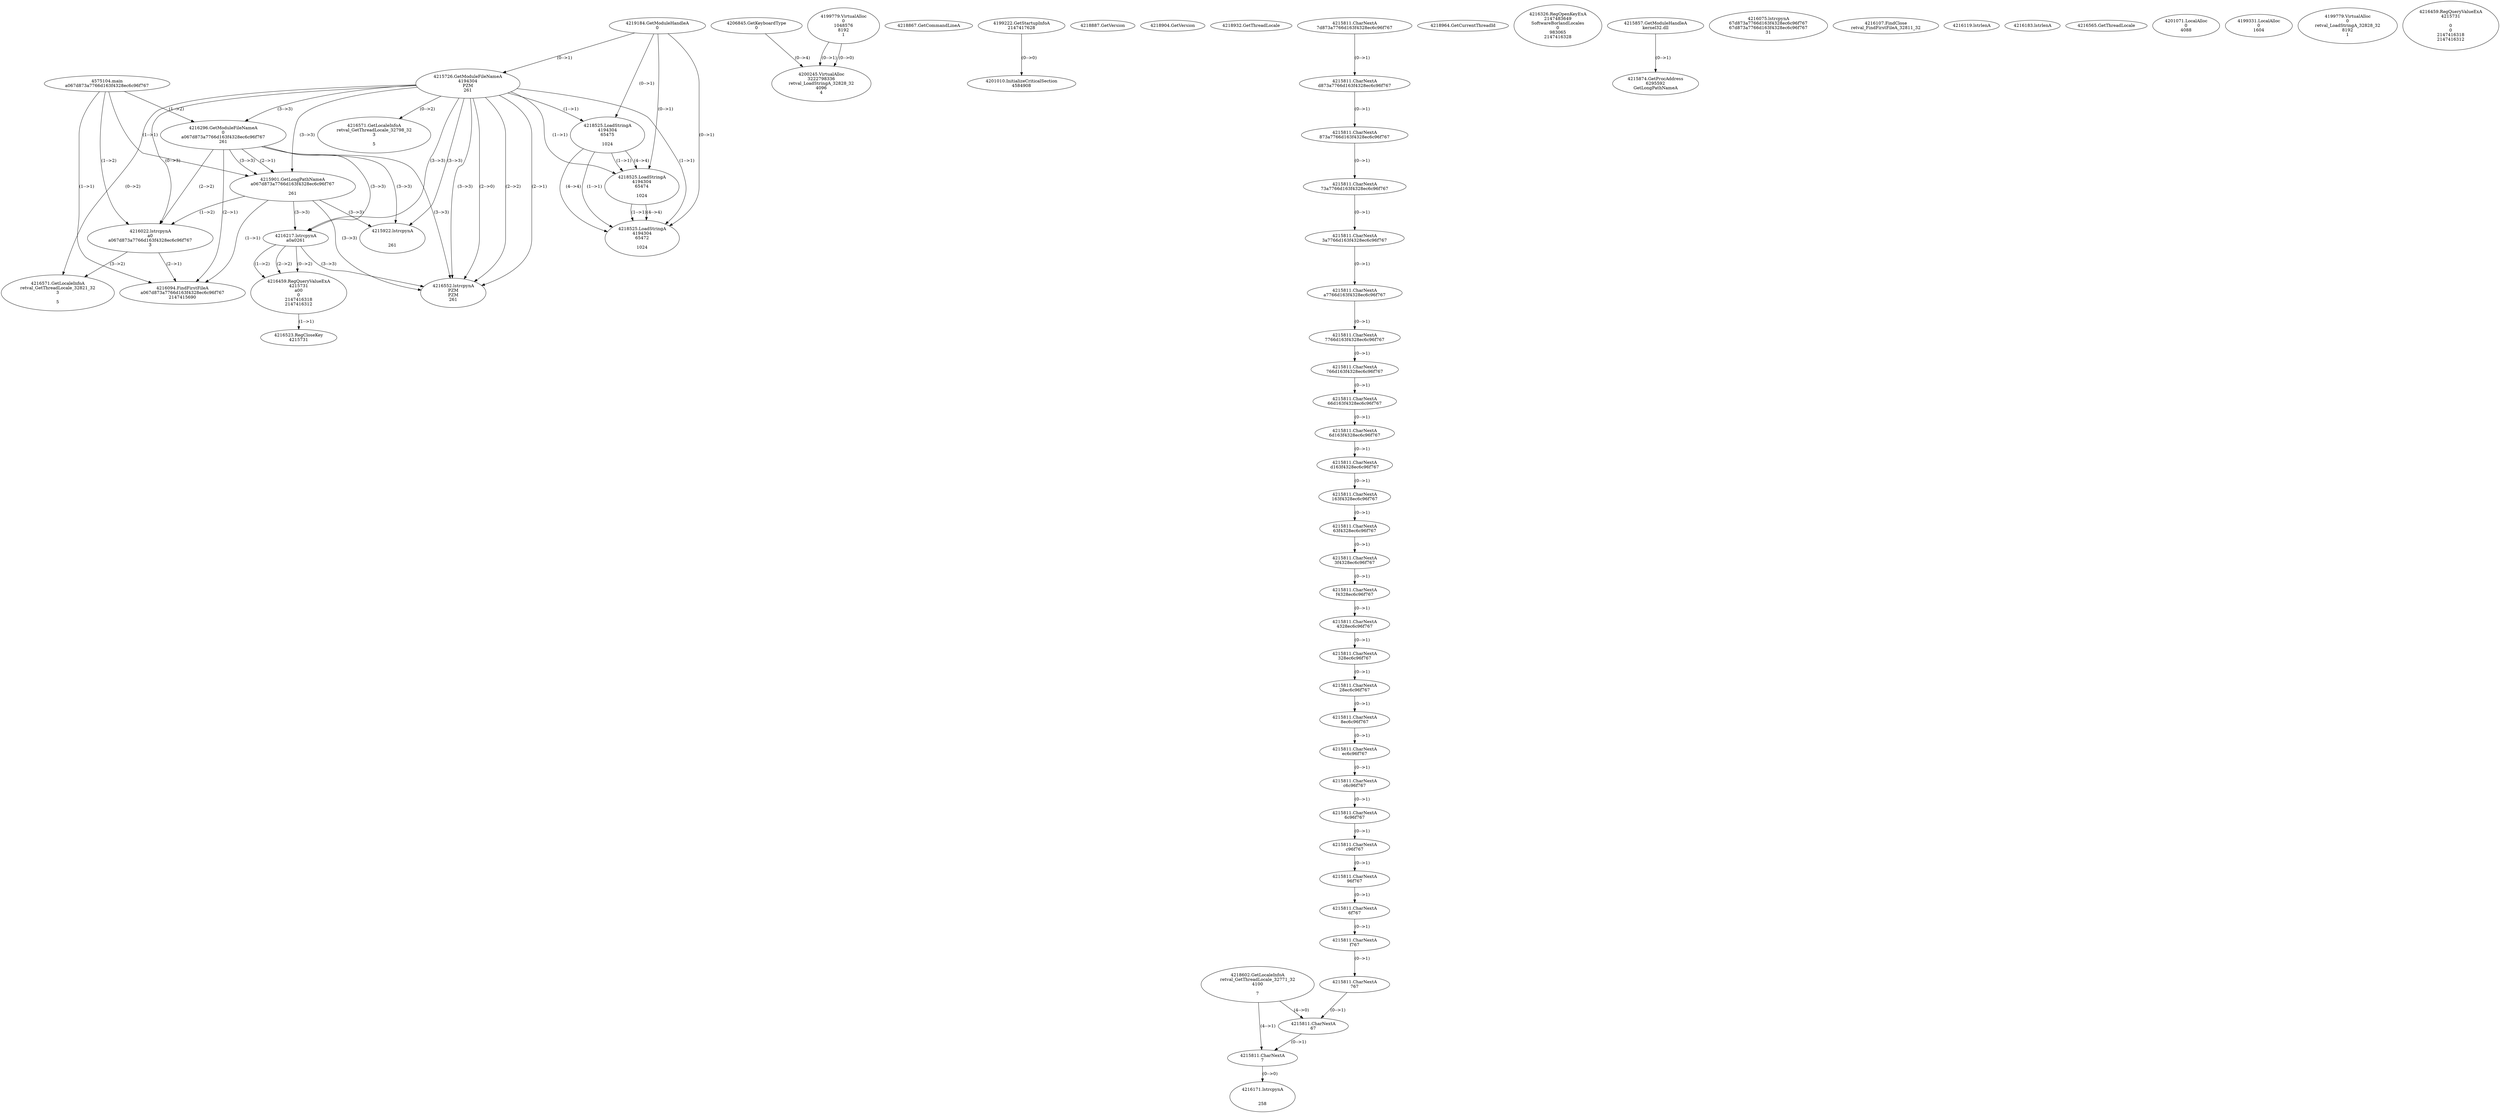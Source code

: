 // Global SCDG with merge call
digraph {
	0 [label="4575104.main
a067d873a7766d163f4328ec6c96f767"]
	1 [label="4219184.GetModuleHandleA
0"]
	2 [label="4206845.GetKeyboardType
0"]
	3 [label="4218867.GetCommandLineA
"]
	4 [label="4199222.GetStartupInfoA
2147417628"]
	5 [label="4218887.GetVersion
"]
	6 [label="4218904.GetVersion
"]
	7 [label="4218932.GetThreadLocale
"]
	8 [label="4218602.GetLocaleInfoA
retval_GetThreadLocale_32771_32
4100

7"]
	9 [label="4218964.GetCurrentThreadId
"]
	10 [label="4215726.GetModuleFileNameA
4194304
PZM
261"]
	1 -> 10 [label="(0-->1)"]
	11 [label="4216296.GetModuleFileNameA
0
a067d873a7766d163f4328ec6c96f767
261"]
	0 -> 11 [label="(1-->2)"]
	10 -> 11 [label="(3-->3)"]
	12 [label="4216326.RegOpenKeyExA
2147483649
Software\Borland\Locales
0
983065
2147416328"]
	13 [label="4215857.GetModuleHandleA
kernel32.dll"]
	14 [label="4215874.GetProcAddress
6295592
GetLongPathNameA"]
	13 -> 14 [label="(0-->1)"]
	15 [label="4215901.GetLongPathNameA
a067d873a7766d163f4328ec6c96f767

261"]
	0 -> 15 [label="(1-->1)"]
	11 -> 15 [label="(2-->1)"]
	10 -> 15 [label="(3-->3)"]
	11 -> 15 [label="(3-->3)"]
	16 [label="4216022.lstrcpynA
a0
a067d873a7766d163f4328ec6c96f767
3"]
	0 -> 16 [label="(1-->2)"]
	11 -> 16 [label="(2-->2)"]
	15 -> 16 [label="(1-->2)"]
	10 -> 16 [label="(0-->3)"]
	17 [label="4215811.CharNextA
7d873a7766d163f4328ec6c96f767"]
	18 [label="4215811.CharNextA
d873a7766d163f4328ec6c96f767"]
	17 -> 18 [label="(0-->1)"]
	19 [label="4215811.CharNextA
873a7766d163f4328ec6c96f767"]
	18 -> 19 [label="(0-->1)"]
	20 [label="4215811.CharNextA
73a7766d163f4328ec6c96f767"]
	19 -> 20 [label="(0-->1)"]
	21 [label="4215811.CharNextA
3a7766d163f4328ec6c96f767"]
	20 -> 21 [label="(0-->1)"]
	22 [label="4215811.CharNextA
a7766d163f4328ec6c96f767"]
	21 -> 22 [label="(0-->1)"]
	23 [label="4215811.CharNextA
7766d163f4328ec6c96f767"]
	22 -> 23 [label="(0-->1)"]
	24 [label="4215811.CharNextA
766d163f4328ec6c96f767"]
	23 -> 24 [label="(0-->1)"]
	25 [label="4215811.CharNextA
66d163f4328ec6c96f767"]
	24 -> 25 [label="(0-->1)"]
	26 [label="4215811.CharNextA
6d163f4328ec6c96f767"]
	25 -> 26 [label="(0-->1)"]
	27 [label="4215811.CharNextA
d163f4328ec6c96f767"]
	26 -> 27 [label="(0-->1)"]
	28 [label="4215811.CharNextA
163f4328ec6c96f767"]
	27 -> 28 [label="(0-->1)"]
	29 [label="4215811.CharNextA
63f4328ec6c96f767"]
	28 -> 29 [label="(0-->1)"]
	30 [label="4215811.CharNextA
3f4328ec6c96f767"]
	29 -> 30 [label="(0-->1)"]
	31 [label="4215811.CharNextA
f4328ec6c96f767"]
	30 -> 31 [label="(0-->1)"]
	32 [label="4215811.CharNextA
4328ec6c96f767"]
	31 -> 32 [label="(0-->1)"]
	33 [label="4215811.CharNextA
328ec6c96f767"]
	32 -> 33 [label="(0-->1)"]
	34 [label="4215811.CharNextA
28ec6c96f767"]
	33 -> 34 [label="(0-->1)"]
	35 [label="4215811.CharNextA
8ec6c96f767"]
	34 -> 35 [label="(0-->1)"]
	36 [label="4215811.CharNextA
ec6c96f767"]
	35 -> 36 [label="(0-->1)"]
	37 [label="4215811.CharNextA
c6c96f767"]
	36 -> 37 [label="(0-->1)"]
	38 [label="4215811.CharNextA
6c96f767"]
	37 -> 38 [label="(0-->1)"]
	39 [label="4215811.CharNextA
c96f767"]
	38 -> 39 [label="(0-->1)"]
	40 [label="4215811.CharNextA
96f767"]
	39 -> 40 [label="(0-->1)"]
	41 [label="4215811.CharNextA
6f767"]
	40 -> 41 [label="(0-->1)"]
	42 [label="4215811.CharNextA
f767"]
	41 -> 42 [label="(0-->1)"]
	43 [label="4215811.CharNextA
767"]
	42 -> 43 [label="(0-->1)"]
	44 [label="4215811.CharNextA
67"]
	43 -> 44 [label="(0-->1)"]
	8 -> 44 [label="(4-->0)"]
	45 [label="4215811.CharNextA
7"]
	8 -> 45 [label="(4-->1)"]
	44 -> 45 [label="(0-->1)"]
	46 [label="4216075.lstrcpynA
67d873a7766d163f4328ec6c96f767
67d873a7766d163f4328ec6c96f767
31"]
	47 [label="4216094.FindFirstFileA
a067d873a7766d163f4328ec6c96f767
2147415690"]
	0 -> 47 [label="(1-->1)"]
	11 -> 47 [label="(2-->1)"]
	15 -> 47 [label="(1-->1)"]
	16 -> 47 [label="(2-->1)"]
	48 [label="4216107.FindClose
retval_FindFirstFileA_32811_32"]
	49 [label="4216119.lstrlenA
"]
	50 [label="4216171.lstrcpynA


258"]
	45 -> 50 [label="(0-->0)"]
	51 [label="4216183.lstrlenA
"]
	52 [label="4216217.lstrcpynA
a0\
a0\
261"]
	10 -> 52 [label="(3-->3)"]
	11 -> 52 [label="(3-->3)"]
	15 -> 52 [label="(3-->3)"]
	53 [label="4216459.RegQueryValueExA
4215731
a0\
0
0
2147416318
2147416312"]
	52 -> 53 [label="(1-->2)"]
	52 -> 53 [label="(2-->2)"]
	52 -> 53 [label="(0-->2)"]
	54 [label="4216523.RegCloseKey
4215731"]
	53 -> 54 [label="(1-->1)"]
	55 [label="4216552.lstrcpynA
PZM
PZM
261"]
	10 -> 55 [label="(2-->1)"]
	10 -> 55 [label="(2-->2)"]
	10 -> 55 [label="(3-->3)"]
	11 -> 55 [label="(3-->3)"]
	15 -> 55 [label="(3-->3)"]
	52 -> 55 [label="(3-->3)"]
	10 -> 55 [label="(2-->0)"]
	56 [label="4216565.GetThreadLocale
"]
	57 [label="4216571.GetLocaleInfoA
retval_GetThreadLocale_32821_32
3

5"]
	10 -> 57 [label="(0-->2)"]
	16 -> 57 [label="(3-->2)"]
	58 [label="4218525.LoadStringA
4194304
65475

1024"]
	1 -> 58 [label="(0-->1)"]
	10 -> 58 [label="(1-->1)"]
	59 [label="4218525.LoadStringA
4194304
65474

1024"]
	1 -> 59 [label="(0-->1)"]
	10 -> 59 [label="(1-->1)"]
	58 -> 59 [label="(1-->1)"]
	58 -> 59 [label="(4-->4)"]
	60 [label="4218525.LoadStringA
4194304
65472

1024"]
	1 -> 60 [label="(0-->1)"]
	10 -> 60 [label="(1-->1)"]
	58 -> 60 [label="(1-->1)"]
	59 -> 60 [label="(1-->1)"]
	58 -> 60 [label="(4-->4)"]
	59 -> 60 [label="(4-->4)"]
	61 [label="4201010.InitializeCriticalSection
4584908"]
	4 -> 61 [label="(0-->0)"]
	62 [label="4201071.LocalAlloc
0
4088"]
	63 [label="4199779.VirtualAlloc
0
1048576
8192
1"]
	64 [label="4199331.LocalAlloc
0
1604"]
	65 [label="4200245.VirtualAlloc
3222798336
retval_LoadStringA_32828_32
4096
4"]
	63 -> 65 [label="(0-->1)"]
	2 -> 65 [label="(0-->4)"]
	63 -> 65 [label="(0-->0)"]
	66 [label="4199779.VirtualAlloc
0
retval_LoadStringA_32828_32
8192
1"]
	67 [label="4215922.lstrcpynA


261"]
	10 -> 67 [label="(3-->3)"]
	11 -> 67 [label="(3-->3)"]
	15 -> 67 [label="(3-->3)"]
	68 [label="4216459.RegQueryValueExA
4215731

0
0
2147416318
2147416312"]
	69 [label="4216571.GetLocaleInfoA
retval_GetThreadLocale_32798_32
3

5"]
	10 -> 69 [label="(0-->2)"]
}
